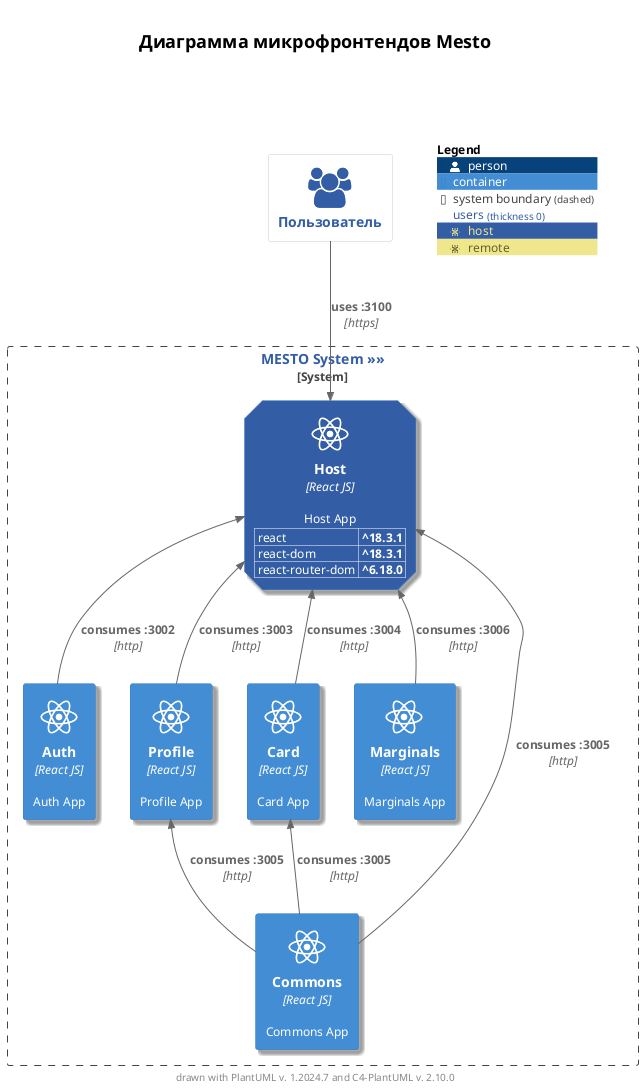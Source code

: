 
@startuml

!include <c4/C4_Container.puml>
!include <tupadr3/devicons/react>
!include <tupadr3/devicons/docker.puml>
!include <tupadr3/font-awesome/users>
'!include <cloudogu/tools/docker>
'allowmixing

skinparam defaultFontName SansSerif
skinparam defaultFontSize 12
skinparam HyperlinkColor #335DA5
skinparam HyperlinkUnderline false
skinparam wrapWidth 200

title \n= Диаграмма микрофронтендов Mesto\n\n\n

HIDE_STEREOTYPE()

AddElementTag("users", $bgColor="transparent", $fontColor="#335DA5", $borderThickness="0", )
AddElementTag("mf-host", $sprite="react", $shadowing="true", $bgColor="#335DA5", $shape=EightSidedShape(), $legendText="host")
AddElementTag("mf-remote", $sprite="react", $shadowing="true", $legendText="remote")

Person(user, "Пользователь", $sprite="users", $tags="users")

'SetPropertyHeader("lib","version")
WithoutPropertyHeader()
AddProperty("react", "^18.3.1")
AddProperty("react-dom", "^18.3.1")
AddProperty("react-router-dom", "^6.18.0")

System_Boundary(mesto_system, "[[c4_container.puml MESTO System »»]]") {

Container(host, "Host", "React JS", "Host App", $tags="mf-host")
Container(auth, "Auth", "React JS", "Auth App", $tags="mf-remote")
Container(profile, "Profile", "React JS", "Profile App", $tags="mf-remote")
Container(card, "Card", "React JS", "Card App", $tags="mf-remote")
Container(marginals, "Marginals", "React JS", "Marginals App", $tags="mf-remote")
Container(commons, "Commons", "React JS", "Commons App", $tags="mf-remote")

}

Rel(user, host, "uses :3100", "https")

Rel_Back(host, auth, "consumes :3002", "http")
Rel_Back(host, profile, "consumes :3003", "http")
Rel_Back(host, card, "consumes :3004", "http")
Rel_Back(host, marginals, "consumes :3006", "http")
Rel_Back(host, commons, "consumes :3005", "http")

Rel_Back(profile, commons, "consumes :3005", "http")
Rel_Back(card, commons, "consumes :3005", "http")

SHOW_FLOATING_LEGEND()

footer drawn with PlantUML v. %version() and C4-PlantUML v. C4Version()
@enduml
